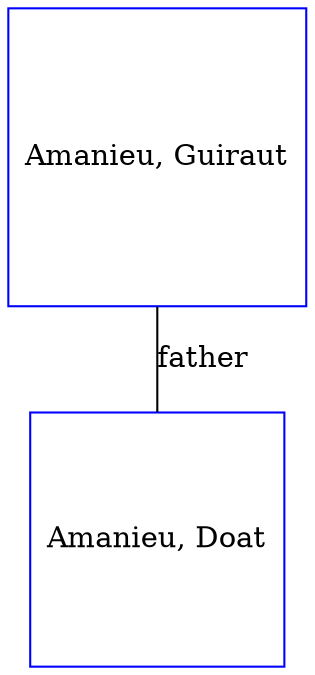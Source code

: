 digraph D {
    edge [dir=none];    node [shape=box];    "016109"   [label="Amanieu, Doat", shape=box, regular=1, color="blue"] ;
"016110"   [label="Amanieu, Guiraut", shape=box, regular=1, color="blue"] ;
016110->016109 [label="father",arrowsize=0.0]; 
}